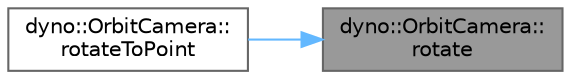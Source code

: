 digraph "dyno::OrbitCamera::rotate"
{
 // LATEX_PDF_SIZE
  bgcolor="transparent";
  edge [fontname=Helvetica,fontsize=10,labelfontname=Helvetica,labelfontsize=10];
  node [fontname=Helvetica,fontsize=10,shape=box,height=0.2,width=0.4];
  rankdir="RL";
  Node1 [id="Node000001",label="dyno::OrbitCamera::\lrotate",height=0.2,width=0.4,color="gray40", fillcolor="grey60", style="filled", fontcolor="black",tooltip=" "];
  Node1 -> Node2 [id="edge1_Node000001_Node000002",dir="back",color="steelblue1",style="solid",tooltip=" "];
  Node2 [id="Node000002",label="dyno::OrbitCamera::\lrotateToPoint",height=0.2,width=0.4,color="grey40", fillcolor="white", style="filled",URL="$classdyno_1_1_orbit_camera.html#a5527d639e4a08c592aace473ab14a3d0",tooltip=" "];
}
